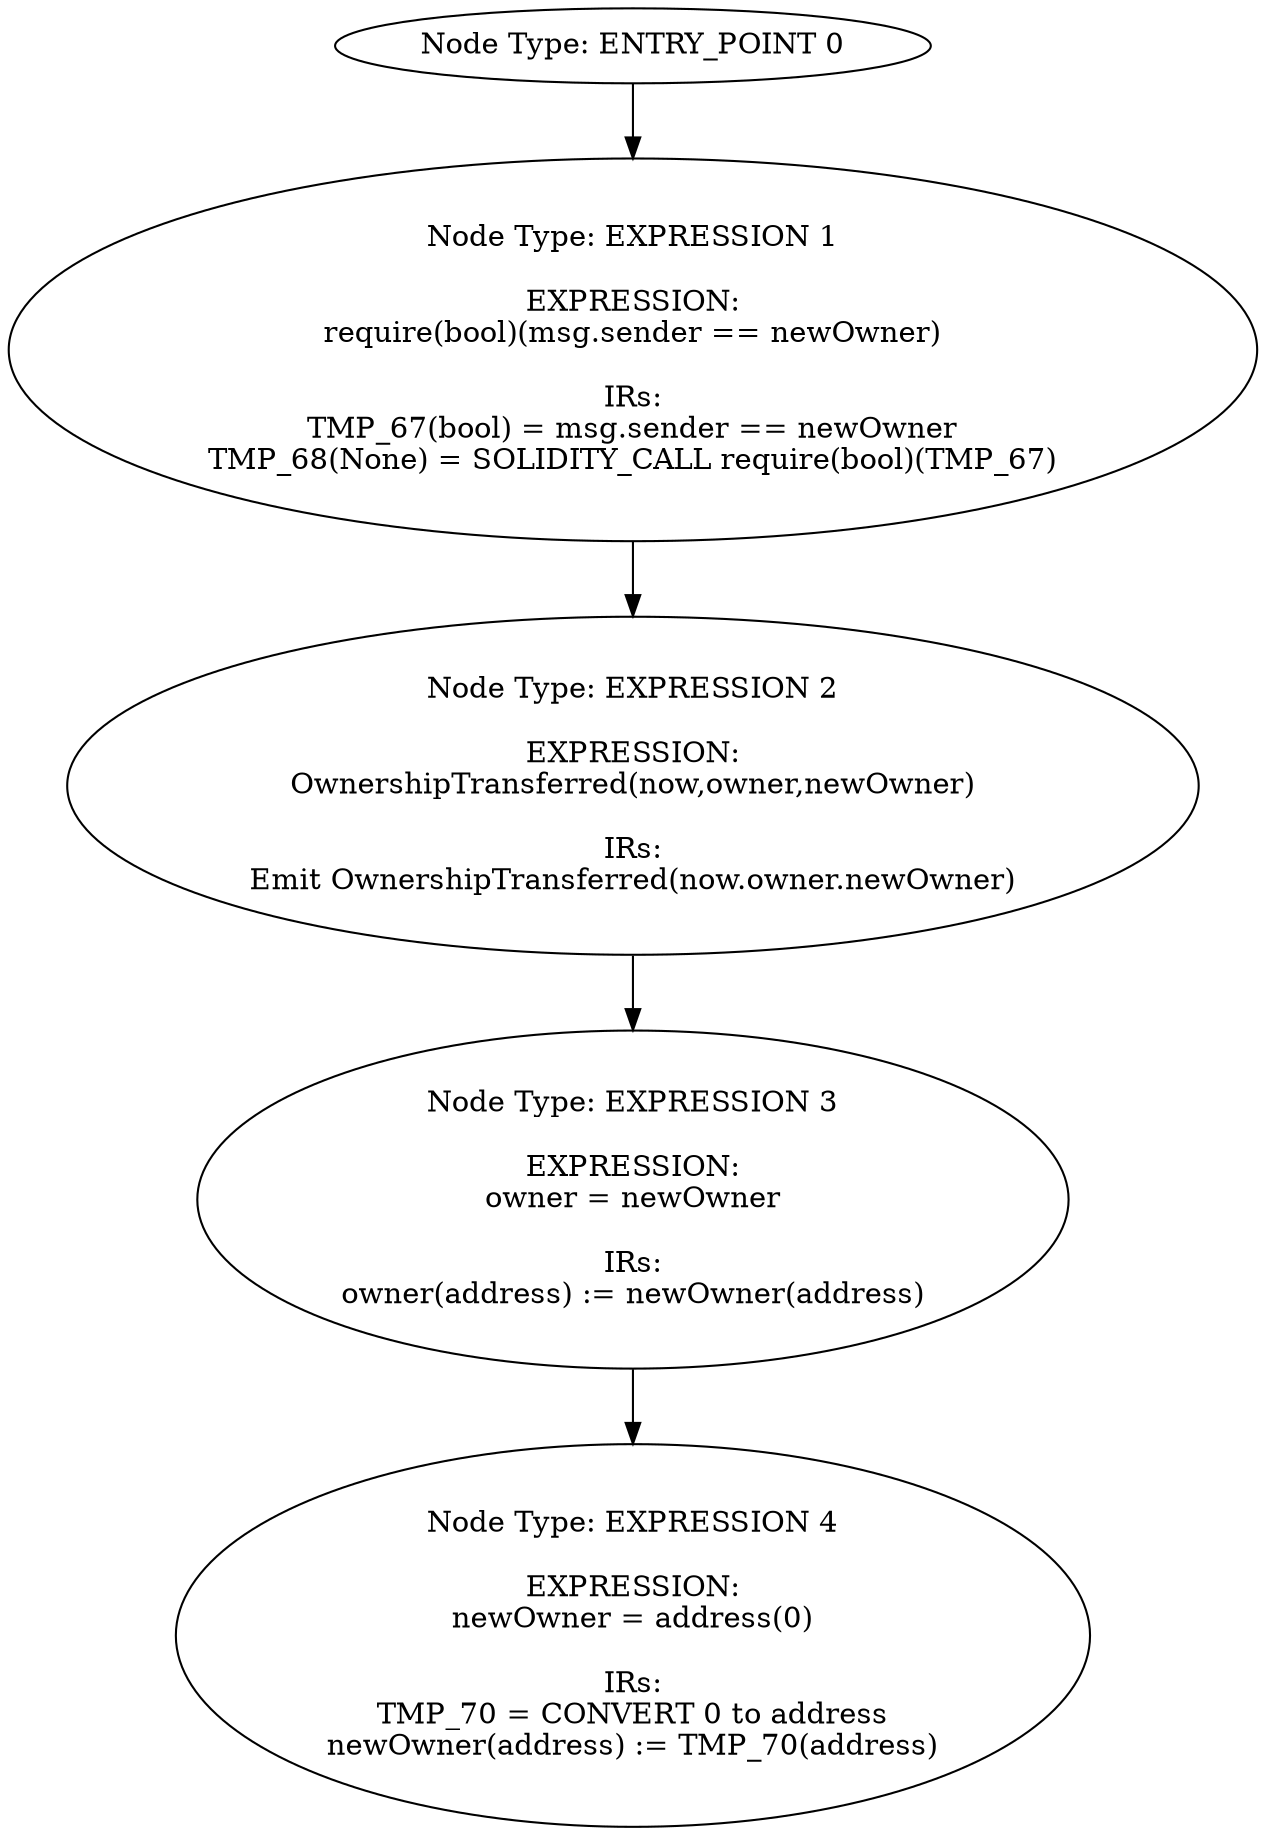 digraph{
0[label="Node Type: ENTRY_POINT 0
"];
0->1;
1[label="Node Type: EXPRESSION 1

EXPRESSION:
require(bool)(msg.sender == newOwner)

IRs:
TMP_67(bool) = msg.sender == newOwner
TMP_68(None) = SOLIDITY_CALL require(bool)(TMP_67)"];
1->2;
2[label="Node Type: EXPRESSION 2

EXPRESSION:
OwnershipTransferred(now,owner,newOwner)

IRs:
Emit OwnershipTransferred(now.owner.newOwner)"];
2->3;
3[label="Node Type: EXPRESSION 3

EXPRESSION:
owner = newOwner

IRs:
owner(address) := newOwner(address)"];
3->4;
4[label="Node Type: EXPRESSION 4

EXPRESSION:
newOwner = address(0)

IRs:
TMP_70 = CONVERT 0 to address
newOwner(address) := TMP_70(address)"];
}
